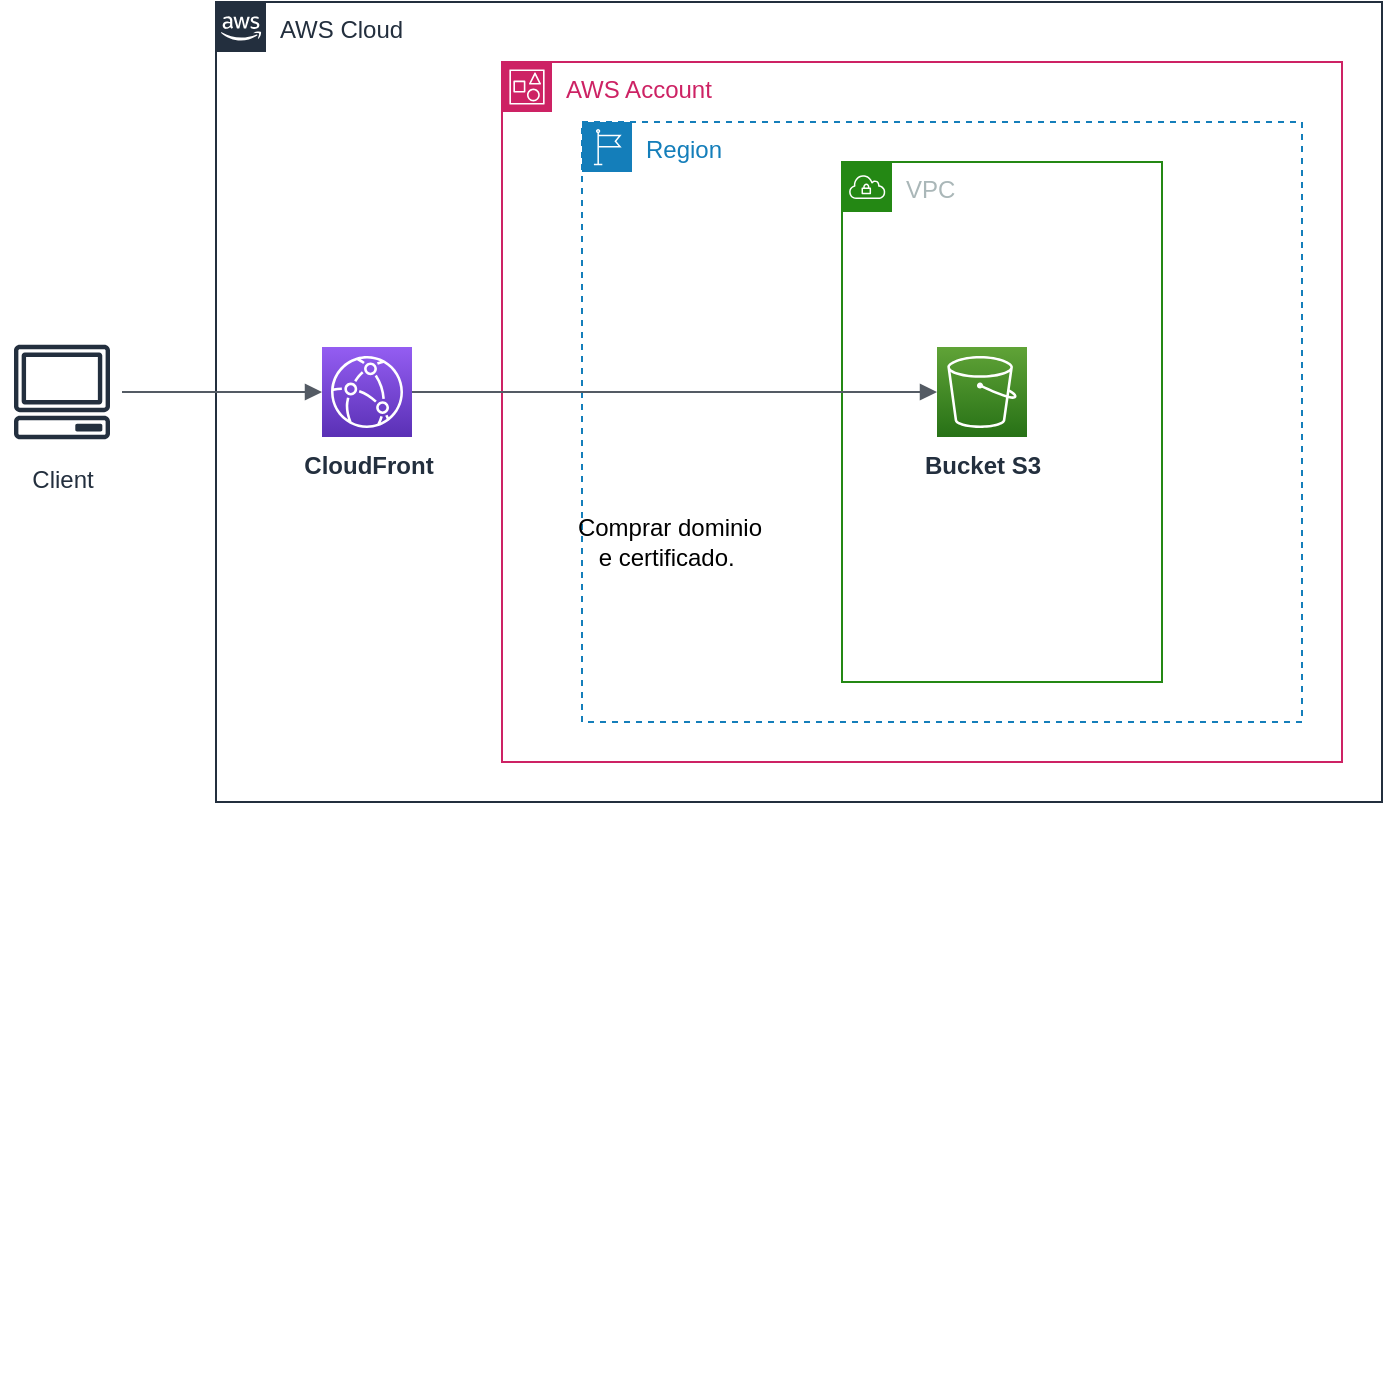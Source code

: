 <mxfile version="21.3.4" type="github">
  <diagram name="Página-1" id="4kYJIgVwhtvJx6Es7b7m">
    <mxGraphModel dx="880" dy="452" grid="1" gridSize="10" guides="1" tooltips="1" connect="1" arrows="1" fold="1" page="1" pageScale="1" pageWidth="827" pageHeight="1169" math="0" shadow="0">
      <root>
        <mxCell id="0" />
        <mxCell id="1" parent="0" />
        <mxCell id="dVdSVSiUS6Um-pE8_g3L-1" value="AWS Cloud" style="points=[[0,0],[0.25,0],[0.5,0],[0.75,0],[1,0],[1,0.25],[1,0.5],[1,0.75],[1,1],[0.75,1],[0.5,1],[0.25,1],[0,1],[0,0.75],[0,0.5],[0,0.25]];outlineConnect=0;gradientColor=none;html=1;whiteSpace=wrap;fontSize=12;fontStyle=0;container=1;pointerEvents=0;collapsible=0;recursiveResize=0;shape=mxgraph.aws4.group;grIcon=mxgraph.aws4.group_aws_cloud_alt;strokeColor=#232F3E;fillColor=none;verticalAlign=top;align=left;spacingLeft=30;fontColor=#232F3E;dashed=0;" parent="1" vertex="1">
          <mxGeometry x="137" y="40" width="583" height="400" as="geometry" />
        </mxCell>
        <mxCell id="30GgnprbSXJ40MF0VfQb-4" value="&lt;b&gt;CloudFront&lt;/b&gt;" style="sketch=0;points=[[0,0,0],[0.25,0,0],[0.5,0,0],[0.75,0,0],[1,0,0],[0,1,0],[0.25,1,0],[0.5,1,0],[0.75,1,0],[1,1,0],[0,0.25,0],[0,0.5,0],[0,0.75,0],[1,0.25,0],[1,0.5,0],[1,0.75,0]];outlineConnect=0;fontColor=#232F3E;gradientColor=#945DF2;gradientDirection=north;fillColor=#5A30B5;strokeColor=#ffffff;dashed=0;verticalLabelPosition=bottom;verticalAlign=top;align=center;html=1;fontSize=12;fontStyle=0;aspect=fixed;shape=mxgraph.aws4.resourceIcon;resIcon=mxgraph.aws4.cloudfront;" parent="dVdSVSiUS6Um-pE8_g3L-1" vertex="1">
          <mxGeometry x="53" y="172.5" width="45" height="45" as="geometry" />
        </mxCell>
        <mxCell id="30GgnprbSXJ40MF0VfQb-2" value="" style="edgeStyle=orthogonalEdgeStyle;html=1;endArrow=block;elbow=vertical;startArrow=none;endFill=1;strokeColor=#545B64;rounded=0;" parent="1" source="0uBp9g7zA9uXLm5McUXL-2" target="30GgnprbSXJ40MF0VfQb-4" edge="1">
          <mxGeometry width="100" relative="1" as="geometry">
            <mxPoint x="107" y="240" as="sourcePoint" />
            <mxPoint x="207" y="220" as="targetPoint" />
            <Array as="points" />
          </mxGeometry>
        </mxCell>
        <mxCell id="0uBp9g7zA9uXLm5McUXL-1" value="AWS Account" style="points=[[0,0],[0.25,0],[0.5,0],[0.75,0],[1,0],[1,0.25],[1,0.5],[1,0.75],[1,1],[0.75,1],[0.5,1],[0.25,1],[0,1],[0,0.75],[0,0.5],[0,0.25]];outlineConnect=0;gradientColor=none;html=1;whiteSpace=wrap;fontSize=12;fontStyle=0;container=1;pointerEvents=0;collapsible=0;recursiveResize=0;shape=mxgraph.aws4.group;grIcon=mxgraph.aws4.group_account;strokeColor=#CD2264;fillColor=none;verticalAlign=top;align=left;spacingLeft=30;fontColor=#CD2264;dashed=0;" parent="1" vertex="1">
          <mxGeometry x="280" y="70" width="420" height="350" as="geometry" />
        </mxCell>
        <mxCell id="0uBp9g7zA9uXLm5McUXL-3" value="Region" style="points=[[0,0],[0.25,0],[0.5,0],[0.75,0],[1,0],[1,0.25],[1,0.5],[1,0.75],[1,1],[0.75,1],[0.5,1],[0.25,1],[0,1],[0,0.75],[0,0.5],[0,0.25]];outlineConnect=0;gradientColor=none;html=1;whiteSpace=wrap;fontSize=12;fontStyle=0;container=1;pointerEvents=0;collapsible=0;recursiveResize=0;shape=mxgraph.aws4.group;grIcon=mxgraph.aws4.group_region;strokeColor=#147EBA;fillColor=none;verticalAlign=top;align=left;spacingLeft=30;fontColor=#147EBA;dashed=1;" parent="0uBp9g7zA9uXLm5McUXL-1" vertex="1">
          <mxGeometry x="40" y="30" width="360" height="300" as="geometry" />
        </mxCell>
        <mxCell id="dVdSVSiUS6Um-pE8_g3L-5" value="&lt;b&gt;Bucket S3&lt;/b&gt;" style="sketch=0;points=[[0,0,0],[0.25,0,0],[0.5,0,0],[0.75,0,0],[1,0,0],[0,1,0],[0.25,1,0],[0.5,1,0],[0.75,1,0],[1,1,0],[0,0.25,0],[0,0.5,0],[0,0.75,0],[1,0.25,0],[1,0.5,0],[1,0.75,0]];outlineConnect=0;fontColor=#232F3E;gradientColor=#60A337;gradientDirection=north;fillColor=#277116;strokeColor=#ffffff;dashed=0;verticalLabelPosition=bottom;verticalAlign=top;align=center;html=1;fontSize=12;fontStyle=0;aspect=fixed;shape=mxgraph.aws4.resourceIcon;resIcon=mxgraph.aws4.s3;" parent="0uBp9g7zA9uXLm5McUXL-3" vertex="1">
          <mxGeometry x="177.5" y="112.5" width="45" height="45" as="geometry" />
        </mxCell>
        <mxCell id="0uBp9g7zA9uXLm5McUXL-5" value="Comprar dominio e certificado.&amp;nbsp;" style="text;html=1;strokeColor=none;fillColor=none;align=center;verticalAlign=middle;whiteSpace=wrap;rounded=0;" parent="0uBp9g7zA9uXLm5McUXL-3" vertex="1">
          <mxGeometry x="-6" y="180" width="100" height="60" as="geometry" />
        </mxCell>
        <mxCell id="dVdSVSiUS6Um-pE8_g3L-2" value="VPC" style="points=[[0,0],[0.25,0],[0.5,0],[0.75,0],[1,0],[1,0.25],[1,0.5],[1,0.75],[1,1],[0.75,1],[0.5,1],[0.25,1],[0,1],[0,0.75],[0,0.5],[0,0.25]];outlineConnect=0;gradientColor=none;html=1;whiteSpace=wrap;fontSize=12;fontStyle=0;container=1;pointerEvents=0;collapsible=0;recursiveResize=0;shape=mxgraph.aws4.group;grIcon=mxgraph.aws4.group_vpc;strokeColor=#248814;fillColor=none;verticalAlign=top;align=left;spacingLeft=30;fontColor=#AAB7B8;dashed=0;" parent="0uBp9g7zA9uXLm5McUXL-3" vertex="1">
          <mxGeometry x="130" y="20" width="160" height="260" as="geometry" />
        </mxCell>
        <mxCell id="0uBp9g7zA9uXLm5McUXL-2" value="Client" style="sketch=0;outlineConnect=0;fontColor=#232F3E;gradientColor=none;strokeColor=#232F3E;fillColor=#ffffff;dashed=0;verticalLabelPosition=bottom;verticalAlign=top;align=center;html=1;fontSize=12;fontStyle=0;aspect=fixed;shape=mxgraph.aws4.resourceIcon;resIcon=mxgraph.aws4.client;" parent="1" vertex="1">
          <mxGeometry x="30" y="205" width="60" height="60" as="geometry" />
        </mxCell>
        <mxCell id="0uBp9g7zA9uXLm5McUXL-4" value="" style="shape=image;verticalLabelPosition=bottom;labelBackgroundColor=default;verticalAlign=top;aspect=fixed;imageAspect=0;image=https://docs.aws.amazon.com/pt_br/prescriptive-guidance/latest/patterns/images/pattern-img/e0dd6928-4fe0-47ab-954f-9de5563349d8/images/b42c7dd9-4a72-4998-bf88-195c8f90ed3e.png;" parent="1" vertex="1">
          <mxGeometry x="220.97" y="450" width="418.07" height="281.85" as="geometry" />
        </mxCell>
        <mxCell id="30GgnprbSXJ40MF0VfQb-5" value="" style="edgeStyle=orthogonalEdgeStyle;html=1;endArrow=block;elbow=vertical;startArrow=none;endFill=1;strokeColor=#545B64;rounded=0;entryX=0;entryY=0.5;entryDx=0;entryDy=0;entryPerimeter=0;" parent="1" source="30GgnprbSXJ40MF0VfQb-4" target="dVdSVSiUS6Um-pE8_g3L-5" edge="1">
          <mxGeometry width="100" relative="1" as="geometry">
            <mxPoint x="493" y="290" as="sourcePoint" />
            <mxPoint x="593" y="290" as="targetPoint" />
          </mxGeometry>
        </mxCell>
      </root>
    </mxGraphModel>
  </diagram>
</mxfile>
